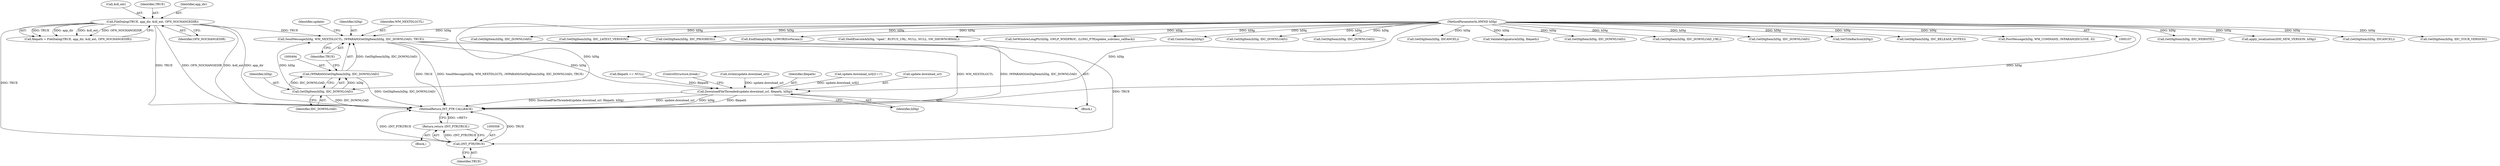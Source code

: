 digraph "0_rufus_c3c39f7f8a11f612c4ebf7affce25ec6928eb1cb_1@API" {
"1000490" [label="(Call,SendMessage(hDlg, WM_NEXTDLGCTL, (WPARAM)GetDlgItem(hDlg, IDC_DOWNLOAD), TRUE))"];
"1000495" [label="(Call,GetDlgItem(hDlg, IDC_DOWNLOAD))"];
"1000108" [label="(MethodParameterIn,HWND hDlg)"];
"1000493" [label="(Call,(WPARAM)GetDlgItem(hDlg, IDC_DOWNLOAD))"];
"1000476" [label="(Call,FileDialog(TRUE, app_dir, &dl_ext, OFN_NOCHANGEDIR))"];
"1000499" [label="(Call,DownloadFileThreaded(update.download_url, filepath, hDlg))"];
"1000507" [label="(Call,(INT_PTR)TRUE)"];
"1000506" [label="(Return,return (INT_PTR)TRUE;)"];
"1000108" [label="(MethodParameterIn,HWND hDlg)"];
"1000496" [label="(Identifier,hDlg)"];
"1000497" [label="(Identifier,IDC_DOWNLOAD)"];
"1000268" [label="(Call,GetDlgItem(hDlg, IDC_WEBSITE))"];
"1000307" [label="(Block,)"];
"1000479" [label="(Call,&dl_ext)"];
"1000142" [label="(Call,apply_localization(IDD_NEW_VERSION, hDlg))"];
"1000453" [label="(Call,update.download_url[i]!='/')"];
"1000504" [label="(Identifier,hDlg)"];
"1000476" [label="(Call,FileDialog(TRUE, app_dir, &dl_ext, OFN_NOCHANGEDIR))"];
"1000507" [label="(Call,(INT_PTR)TRUE)"];
"1000513" [label="(Call,GetDlgItem(hDlg, IDCANCEL))"];
"1000477" [label="(Identifier,TRUE)"];
"1000509" [label="(Identifier,TRUE)"];
"1000197" [label="(Call,GetDlgItem(hDlg, IDC_YOUR_VERSION))"];
"1000478" [label="(Identifier,app_dir)"];
"1000498" [label="(Identifier,TRUE)"];
"1000554" [label="(Call,GetDlgItem(hDlg, IDC_DOWNLOAD))"];
"1000212" [label="(Call,GetDlgItem(hDlg, IDC_LATEST_VERSION))"];
"1000506" [label="(Return,return (INT_PTR)TRUE;)"];
"1000570" [label="(MethodReturn,INT_PTR CALLBACK)"];
"1000240" [label="(Call,GetDlgItem(hDlg, IDC_PROGRESS))"];
"1000319" [label="(Call,EndDialog(hDlg, LOWORD(wParam)))"];
"1000328" [label="(Call,ShellExecuteA(hDlg, \"open\", RUFUS_URL, NULL, NULL, SW_SHOWNORMAL))"];
"1000500" [label="(Call,update.download_url)"];
"1000495" [label="(Call,GetDlgItem(hDlg, IDC_DOWNLOAD))"];
"1000156" [label="(Call,SetWindowLongPtr(hDlg, GWLP_WNDPROC, (LONG_PTR)update_subclass_callback))"];
"1000483" [label="(Call,filepath == NULL)"];
"1000150" [label="(Call,CenterDialog(hDlg))"];
"1000257" [label="(Call,GetDlgItem(hDlg, IDC_DOWNLOAD))"];
"1000366" [label="(Call,GetDlgItem(hDlg, IDC_DOWNLOAD))"];
"1000493" [label="(Call,(WPARAM)GetDlgItem(hDlg, IDC_DOWNLOAD))"];
"1000492" [label="(Identifier,WM_NEXTDLGCTL)"];
"1000505" [label="(ControlStructure,break;)"];
"1000339" [label="(Block,)"];
"1000481" [label="(Identifier,OFN_NOCHANGEDIR)"];
"1000499" [label="(Call,DownloadFileThreaded(update.download_url, filepath, hDlg))"];
"1000535" [label="(Call,GetDlgItem(hDlg, IDCANCEL))"];
"1000358" [label="(Call,ValidateSignature(hDlg, filepath))"];
"1000501" [label="(Identifier,update)"];
"1000445" [label="(Call,strlen(update.download_url))"];
"1000543" [label="(Call,GetDlgItem(hDlg, IDC_DOWNLOAD))"];
"1000233" [label="(Call,GetDlgItem(hDlg, IDC_DOWNLOAD_URL))"];
"1000518" [label="(Call,GetDlgItem(hDlg, IDC_DOWNLOAD))"];
"1000491" [label="(Identifier,hDlg)"];
"1000148" [label="(Call,SetTitleBarIcon(hDlg))"];
"1000164" [label="(Call,GetDlgItem(hDlg, IDC_RELEASE_NOTES))"];
"1000416" [label="(Call,PostMessage(hDlg, WM_COMMAND, (WPARAM)IDCLOSE, 0))"];
"1000474" [label="(Call,filepath = FileDialog(TRUE, app_dir, &dl_ext, OFN_NOCHANGEDIR))"];
"1000490" [label="(Call,SendMessage(hDlg, WM_NEXTDLGCTL, (WPARAM)GetDlgItem(hDlg, IDC_DOWNLOAD), TRUE))"];
"1000503" [label="(Identifier,filepath)"];
"1000490" -> "1000339"  [label="AST: "];
"1000490" -> "1000498"  [label="CFG: "];
"1000491" -> "1000490"  [label="AST: "];
"1000492" -> "1000490"  [label="AST: "];
"1000493" -> "1000490"  [label="AST: "];
"1000498" -> "1000490"  [label="AST: "];
"1000501" -> "1000490"  [label="CFG: "];
"1000490" -> "1000570"  [label="DDG: TRUE"];
"1000490" -> "1000570"  [label="DDG: (WPARAM)GetDlgItem(hDlg, IDC_DOWNLOAD)"];
"1000490" -> "1000570"  [label="DDG: SendMessage(hDlg, WM_NEXTDLGCTL, (WPARAM)GetDlgItem(hDlg, IDC_DOWNLOAD), TRUE)"];
"1000490" -> "1000570"  [label="DDG: WM_NEXTDLGCTL"];
"1000495" -> "1000490"  [label="DDG: hDlg"];
"1000108" -> "1000490"  [label="DDG: hDlg"];
"1000493" -> "1000490"  [label="DDG: GetDlgItem(hDlg, IDC_DOWNLOAD)"];
"1000476" -> "1000490"  [label="DDG: TRUE"];
"1000490" -> "1000499"  [label="DDG: hDlg"];
"1000490" -> "1000507"  [label="DDG: TRUE"];
"1000495" -> "1000493"  [label="AST: "];
"1000495" -> "1000497"  [label="CFG: "];
"1000496" -> "1000495"  [label="AST: "];
"1000497" -> "1000495"  [label="AST: "];
"1000493" -> "1000495"  [label="CFG: "];
"1000495" -> "1000570"  [label="DDG: IDC_DOWNLOAD"];
"1000495" -> "1000493"  [label="DDG: hDlg"];
"1000495" -> "1000493"  [label="DDG: IDC_DOWNLOAD"];
"1000108" -> "1000495"  [label="DDG: hDlg"];
"1000108" -> "1000107"  [label="AST: "];
"1000108" -> "1000570"  [label="DDG: hDlg"];
"1000108" -> "1000142"  [label="DDG: hDlg"];
"1000108" -> "1000148"  [label="DDG: hDlg"];
"1000108" -> "1000150"  [label="DDG: hDlg"];
"1000108" -> "1000156"  [label="DDG: hDlg"];
"1000108" -> "1000164"  [label="DDG: hDlg"];
"1000108" -> "1000197"  [label="DDG: hDlg"];
"1000108" -> "1000212"  [label="DDG: hDlg"];
"1000108" -> "1000233"  [label="DDG: hDlg"];
"1000108" -> "1000240"  [label="DDG: hDlg"];
"1000108" -> "1000257"  [label="DDG: hDlg"];
"1000108" -> "1000268"  [label="DDG: hDlg"];
"1000108" -> "1000319"  [label="DDG: hDlg"];
"1000108" -> "1000328"  [label="DDG: hDlg"];
"1000108" -> "1000358"  [label="DDG: hDlg"];
"1000108" -> "1000366"  [label="DDG: hDlg"];
"1000108" -> "1000416"  [label="DDG: hDlg"];
"1000108" -> "1000499"  [label="DDG: hDlg"];
"1000108" -> "1000513"  [label="DDG: hDlg"];
"1000108" -> "1000518"  [label="DDG: hDlg"];
"1000108" -> "1000535"  [label="DDG: hDlg"];
"1000108" -> "1000543"  [label="DDG: hDlg"];
"1000108" -> "1000554"  [label="DDG: hDlg"];
"1000494" -> "1000493"  [label="AST: "];
"1000498" -> "1000493"  [label="CFG: "];
"1000493" -> "1000570"  [label="DDG: GetDlgItem(hDlg, IDC_DOWNLOAD)"];
"1000476" -> "1000474"  [label="AST: "];
"1000476" -> "1000481"  [label="CFG: "];
"1000477" -> "1000476"  [label="AST: "];
"1000478" -> "1000476"  [label="AST: "];
"1000479" -> "1000476"  [label="AST: "];
"1000481" -> "1000476"  [label="AST: "];
"1000474" -> "1000476"  [label="CFG: "];
"1000476" -> "1000570"  [label="DDG: &dl_ext"];
"1000476" -> "1000570"  [label="DDG: TRUE"];
"1000476" -> "1000570"  [label="DDG: OFN_NOCHANGEDIR"];
"1000476" -> "1000570"  [label="DDG: app_dir"];
"1000476" -> "1000474"  [label="DDG: TRUE"];
"1000476" -> "1000474"  [label="DDG: app_dir"];
"1000476" -> "1000474"  [label="DDG: &dl_ext"];
"1000476" -> "1000474"  [label="DDG: OFN_NOCHANGEDIR"];
"1000476" -> "1000507"  [label="DDG: TRUE"];
"1000499" -> "1000339"  [label="AST: "];
"1000499" -> "1000504"  [label="CFG: "];
"1000500" -> "1000499"  [label="AST: "];
"1000503" -> "1000499"  [label="AST: "];
"1000504" -> "1000499"  [label="AST: "];
"1000505" -> "1000499"  [label="CFG: "];
"1000499" -> "1000570"  [label="DDG: filepath"];
"1000499" -> "1000570"  [label="DDG: DownloadFileThreaded(update.download_url, filepath, hDlg)"];
"1000499" -> "1000570"  [label="DDG: update.download_url"];
"1000499" -> "1000570"  [label="DDG: hDlg"];
"1000445" -> "1000499"  [label="DDG: update.download_url"];
"1000453" -> "1000499"  [label="DDG: update.download_url[i]"];
"1000483" -> "1000499"  [label="DDG: filepath"];
"1000507" -> "1000506"  [label="AST: "];
"1000507" -> "1000509"  [label="CFG: "];
"1000508" -> "1000507"  [label="AST: "];
"1000509" -> "1000507"  [label="AST: "];
"1000506" -> "1000507"  [label="CFG: "];
"1000507" -> "1000570"  [label="DDG: TRUE"];
"1000507" -> "1000570"  [label="DDG: (INT_PTR)TRUE"];
"1000507" -> "1000506"  [label="DDG: (INT_PTR)TRUE"];
"1000506" -> "1000307"  [label="AST: "];
"1000570" -> "1000506"  [label="CFG: "];
"1000506" -> "1000570"  [label="DDG: <RET>"];
}
